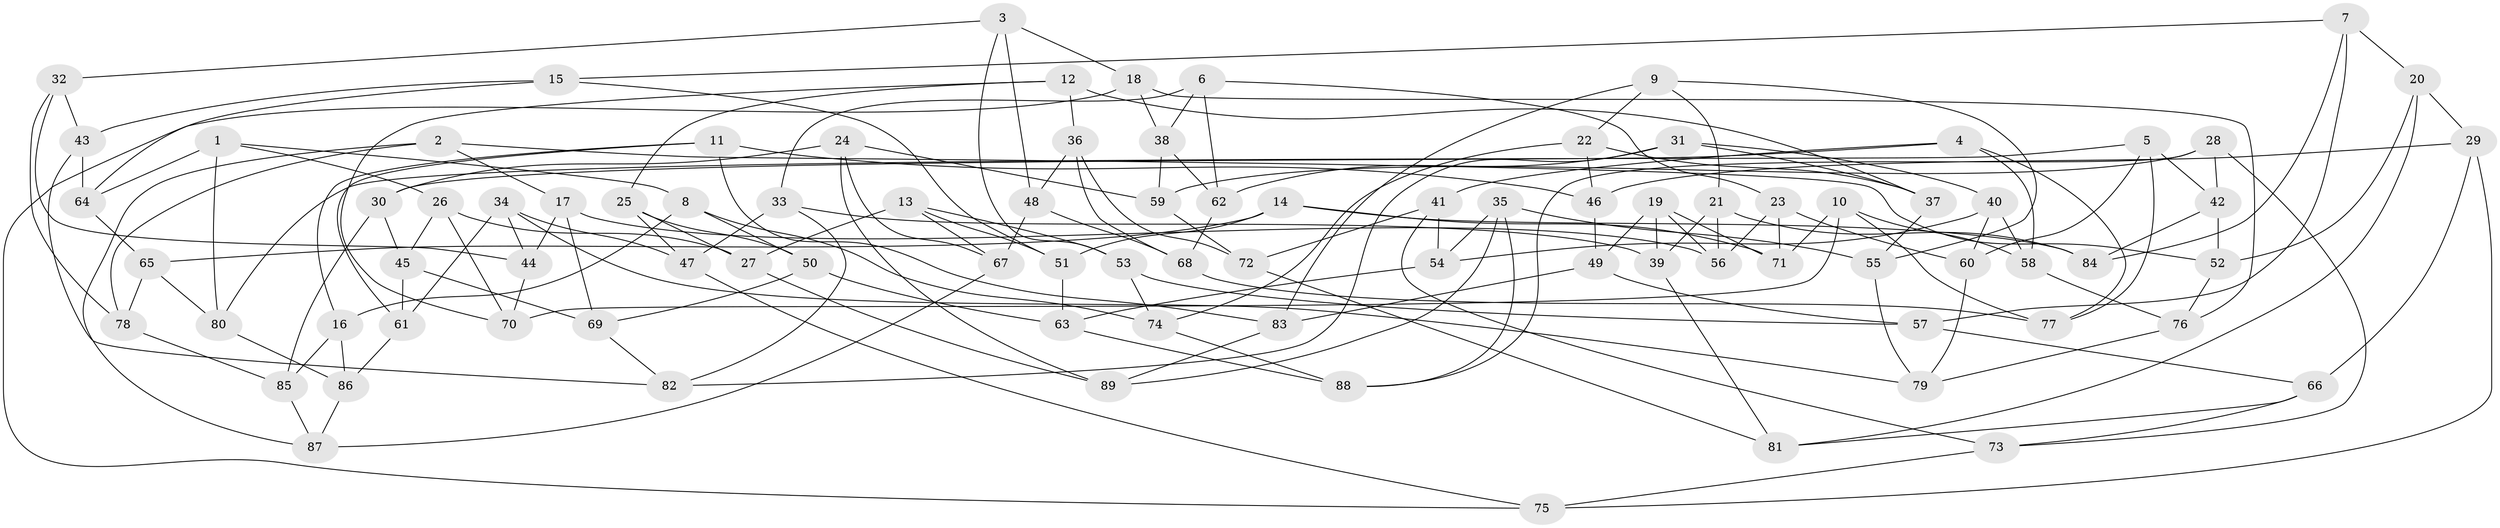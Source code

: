 // Generated by graph-tools (version 1.1) at 2025/56/03/09/25 04:56:46]
// undirected, 89 vertices, 178 edges
graph export_dot {
graph [start="1"]
  node [color=gray90,style=filled];
  1;
  2;
  3;
  4;
  5;
  6;
  7;
  8;
  9;
  10;
  11;
  12;
  13;
  14;
  15;
  16;
  17;
  18;
  19;
  20;
  21;
  22;
  23;
  24;
  25;
  26;
  27;
  28;
  29;
  30;
  31;
  32;
  33;
  34;
  35;
  36;
  37;
  38;
  39;
  40;
  41;
  42;
  43;
  44;
  45;
  46;
  47;
  48;
  49;
  50;
  51;
  52;
  53;
  54;
  55;
  56;
  57;
  58;
  59;
  60;
  61;
  62;
  63;
  64;
  65;
  66;
  67;
  68;
  69;
  70;
  71;
  72;
  73;
  74;
  75;
  76;
  77;
  78;
  79;
  80;
  81;
  82;
  83;
  84;
  85;
  86;
  87;
  88;
  89;
  1 -- 26;
  1 -- 64;
  1 -- 8;
  1 -- 80;
  2 -- 17;
  2 -- 52;
  2 -- 78;
  2 -- 87;
  3 -- 48;
  3 -- 53;
  3 -- 32;
  3 -- 18;
  4 -- 77;
  4 -- 30;
  4 -- 41;
  4 -- 58;
  5 -- 60;
  5 -- 80;
  5 -- 42;
  5 -- 77;
  6 -- 33;
  6 -- 23;
  6 -- 38;
  6 -- 62;
  7 -- 84;
  7 -- 20;
  7 -- 57;
  7 -- 15;
  8 -- 74;
  8 -- 16;
  8 -- 50;
  9 -- 22;
  9 -- 55;
  9 -- 83;
  9 -- 21;
  10 -- 71;
  10 -- 70;
  10 -- 58;
  10 -- 77;
  11 -- 83;
  11 -- 46;
  11 -- 61;
  11 -- 16;
  12 -- 37;
  12 -- 70;
  12 -- 25;
  12 -- 36;
  13 -- 51;
  13 -- 27;
  13 -- 67;
  13 -- 53;
  14 -- 65;
  14 -- 71;
  14 -- 51;
  14 -- 84;
  15 -- 51;
  15 -- 43;
  15 -- 64;
  16 -- 86;
  16 -- 85;
  17 -- 44;
  17 -- 56;
  17 -- 69;
  18 -- 38;
  18 -- 75;
  18 -- 76;
  19 -- 39;
  19 -- 56;
  19 -- 49;
  19 -- 71;
  20 -- 29;
  20 -- 52;
  20 -- 81;
  21 -- 39;
  21 -- 84;
  21 -- 56;
  22 -- 37;
  22 -- 74;
  22 -- 46;
  23 -- 60;
  23 -- 71;
  23 -- 56;
  24 -- 30;
  24 -- 59;
  24 -- 67;
  24 -- 89;
  25 -- 27;
  25 -- 50;
  25 -- 47;
  26 -- 45;
  26 -- 70;
  26 -- 27;
  27 -- 89;
  28 -- 42;
  28 -- 59;
  28 -- 73;
  28 -- 88;
  29 -- 75;
  29 -- 46;
  29 -- 66;
  30 -- 85;
  30 -- 45;
  31 -- 62;
  31 -- 40;
  31 -- 82;
  31 -- 37;
  32 -- 78;
  32 -- 44;
  32 -- 43;
  33 -- 82;
  33 -- 39;
  33 -- 47;
  34 -- 47;
  34 -- 61;
  34 -- 79;
  34 -- 44;
  35 -- 55;
  35 -- 89;
  35 -- 54;
  35 -- 88;
  36 -- 68;
  36 -- 48;
  36 -- 72;
  37 -- 55;
  38 -- 59;
  38 -- 62;
  39 -- 81;
  40 -- 60;
  40 -- 58;
  40 -- 54;
  41 -- 73;
  41 -- 54;
  41 -- 72;
  42 -- 52;
  42 -- 84;
  43 -- 82;
  43 -- 64;
  44 -- 70;
  45 -- 61;
  45 -- 69;
  46 -- 49;
  47 -- 75;
  48 -- 67;
  48 -- 68;
  49 -- 83;
  49 -- 57;
  50 -- 63;
  50 -- 69;
  51 -- 63;
  52 -- 76;
  53 -- 74;
  53 -- 57;
  54 -- 63;
  55 -- 79;
  57 -- 66;
  58 -- 76;
  59 -- 72;
  60 -- 79;
  61 -- 86;
  62 -- 68;
  63 -- 88;
  64 -- 65;
  65 -- 78;
  65 -- 80;
  66 -- 73;
  66 -- 81;
  67 -- 87;
  68 -- 77;
  69 -- 82;
  72 -- 81;
  73 -- 75;
  74 -- 88;
  76 -- 79;
  78 -- 85;
  80 -- 86;
  83 -- 89;
  85 -- 87;
  86 -- 87;
}
